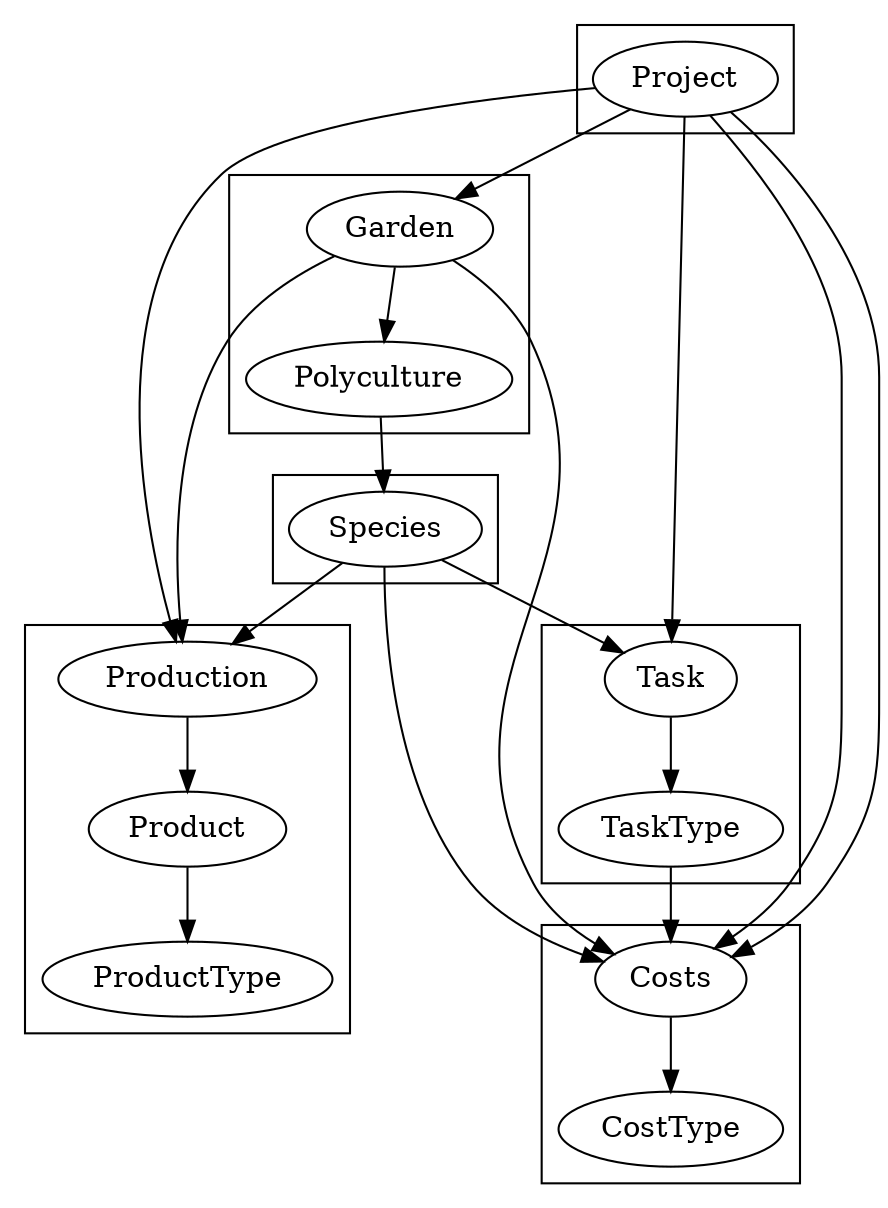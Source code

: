 digraph {
    Project -> Garden;

    Product -> ProductType;

    Task -> TaskType;

    Polyculture -> Species;
    Garden -> Polyculture;

    Species -> Production;
    Species -> Task;
    Species -> Costs;

    Project -> Task;
    Project -> Costs;
    Project -> Production;
    Project -> Costs;

    Garden -> Production;
    Garden -> Costs;

    Production -> Product;

    Costs -> CostType;
    TaskType -> Costs;

    subgraph cluster_0 {
        Production;
        Product; ProductType;
    }

    subgraph cluster_1 {
        Task; TaskType;
    }

    subgraph cluster_3 {
    }

    subgraph cluster_4 {
        Project;
    }

    subgraph cluster_5 {
        Costs; CostType;
    }

    subgraph cluster_6 {
        Garden; Polyculture;
    }

    subgraph cluster_7 {
        Species;
    }
}
